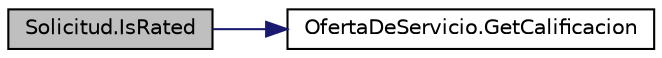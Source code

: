 digraph "Solicitud.IsRated"
{
 // INTERACTIVE_SVG=YES
 // LATEX_PDF_SIZE
  edge [fontname="Helvetica",fontsize="10",labelfontname="Helvetica",labelfontsize="10"];
  node [fontname="Helvetica",fontsize="10",shape=record];
  rankdir="LR";
  Node1 [label="Solicitud.IsRated",height=0.2,width=0.4,color="black", fillcolor="grey75", style="filled", fontcolor="black",tooltip="Método para conocer si una oferta fue calificada."];
  Node1 -> Node2 [color="midnightblue",fontsize="10",style="solid",fontname="Helvetica"];
  Node2 [label="OfertaDeServicio.GetCalificacion",height=0.2,width=0.4,color="black", fillcolor="white", style="filled",URL="$classOfertaDeServicio.html#acf974ce3ff084e50fb2ff98bc12c14ce",tooltip="Método para obtener la calificación dada a la oferta tras ser finalizada."];
}
